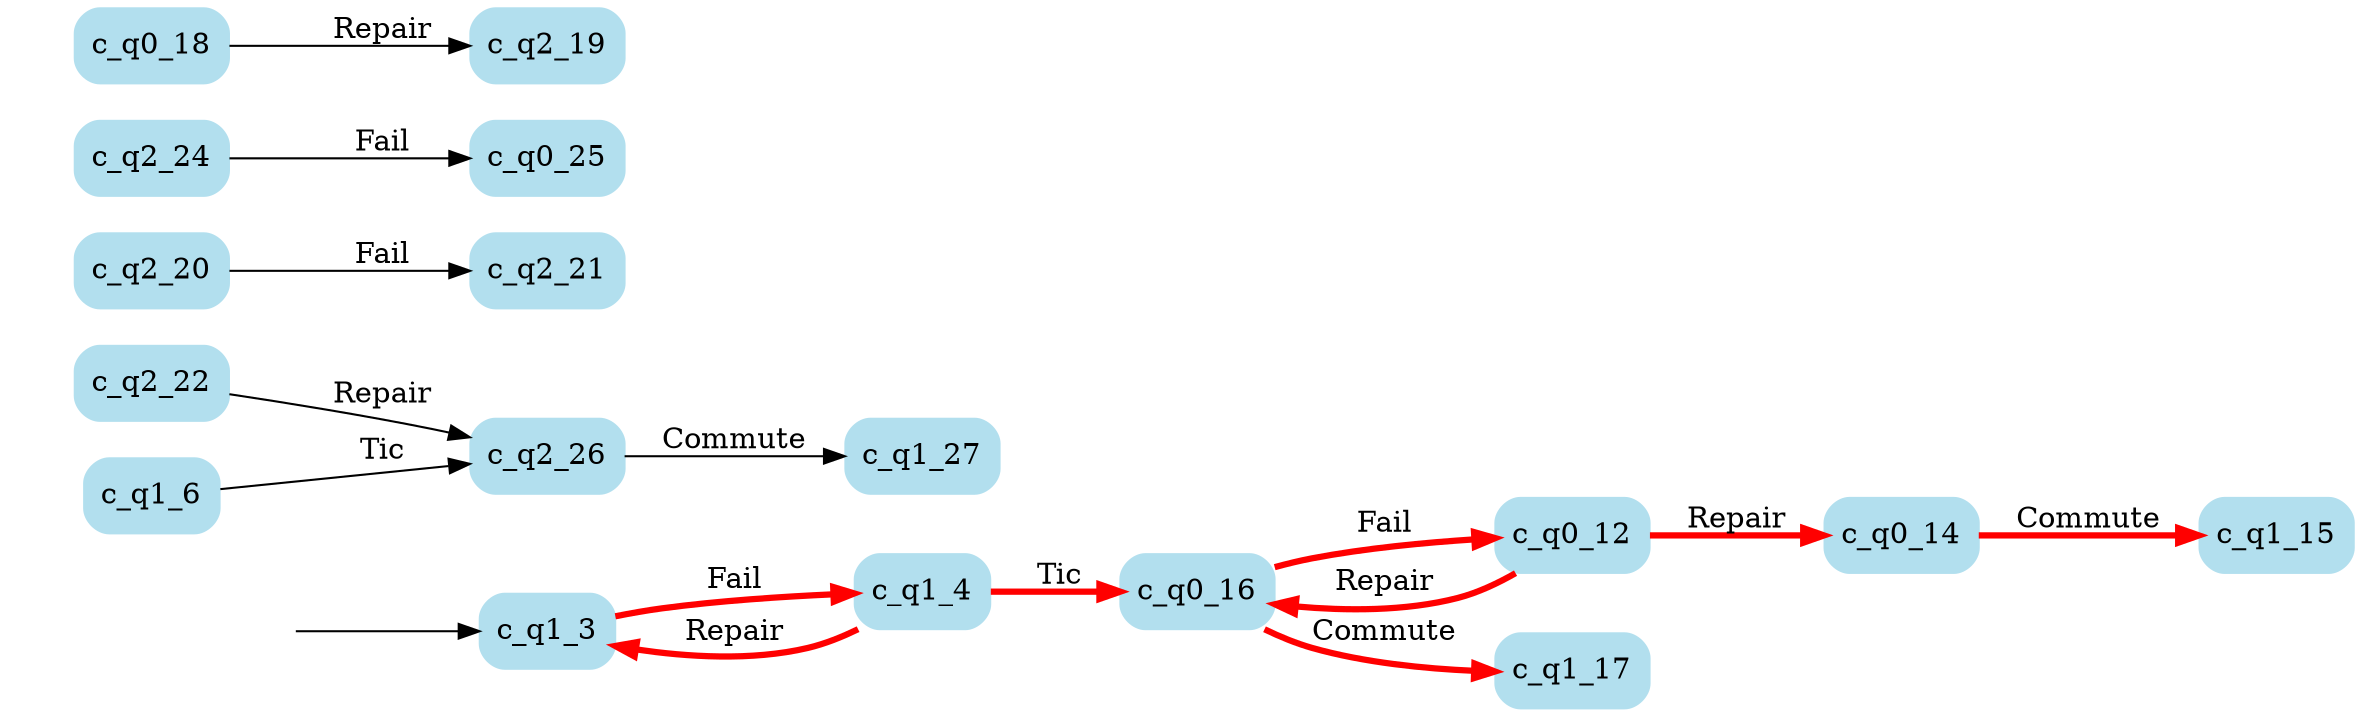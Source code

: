 digraph G {

	rankdir = LR;

	start_c_q1_3[style=invisible];

	node[shape=box, style="rounded, filled", color=lightblue2];

	c_q0_14[label="c_q0_14"];
	c_q1_15[label="c_q1_15"];
	c_q2_22[label="c_q2_22"];
	c_q1_27[label="c_q1_27"];
	c_q1_4[label="c_q1_4"];
	c_q2_20[label="c_q2_20"];
	c_q0_16[label="c_q0_16"];
	c_q2_24[label="c_q2_24"];
	c_q2_19[label="c_q2_19"];
	c_q0_18[label="c_q0_18"];
	c_q0_12[label="c_q0_12"];
	c_q0_25[label="c_q0_25"];
	c_q1_6[label="c_q1_6"];
	c_q2_26[label="c_q2_26"];
	c_q1_17[label="c_q1_17"];
	c_q2_21[label="c_q2_21"];
	c_q1_3[label="c_q1_3"];

	start_c_q1_3 -> c_q1_3;
	c_q1_3 -> c_q1_4[label="Fail", penwidth=3, color=red];
	c_q1_4 -> c_q1_3[label="Repair", penwidth=3, color=red];
	c_q1_4 -> c_q0_16[label="Tic", penwidth=3, color=red];
	c_q1_6 -> c_q2_26[label="Tic"];
	c_q0_16 -> c_q0_12[label="Fail", penwidth=3, color=red];
	c_q0_12 -> c_q0_14[label="Repair", penwidth=3, color=red];
	c_q0_12 -> c_q0_16[label="Repair", penwidth=3, color=red];
	c_q0_14 -> c_q1_15[label="Commute", penwidth=3, color=red];
	c_q0_16 -> c_q1_17[label="Commute", penwidth=3, color=red];
	c_q0_18 -> c_q2_19[label="Repair"];
	c_q2_20 -> c_q2_21[label="Fail"];
	c_q2_22 -> c_q2_26[label="Repair"];
	c_q2_24 -> c_q0_25[label="Fail"];
	c_q2_26 -> c_q1_27[label="Commute"];

}